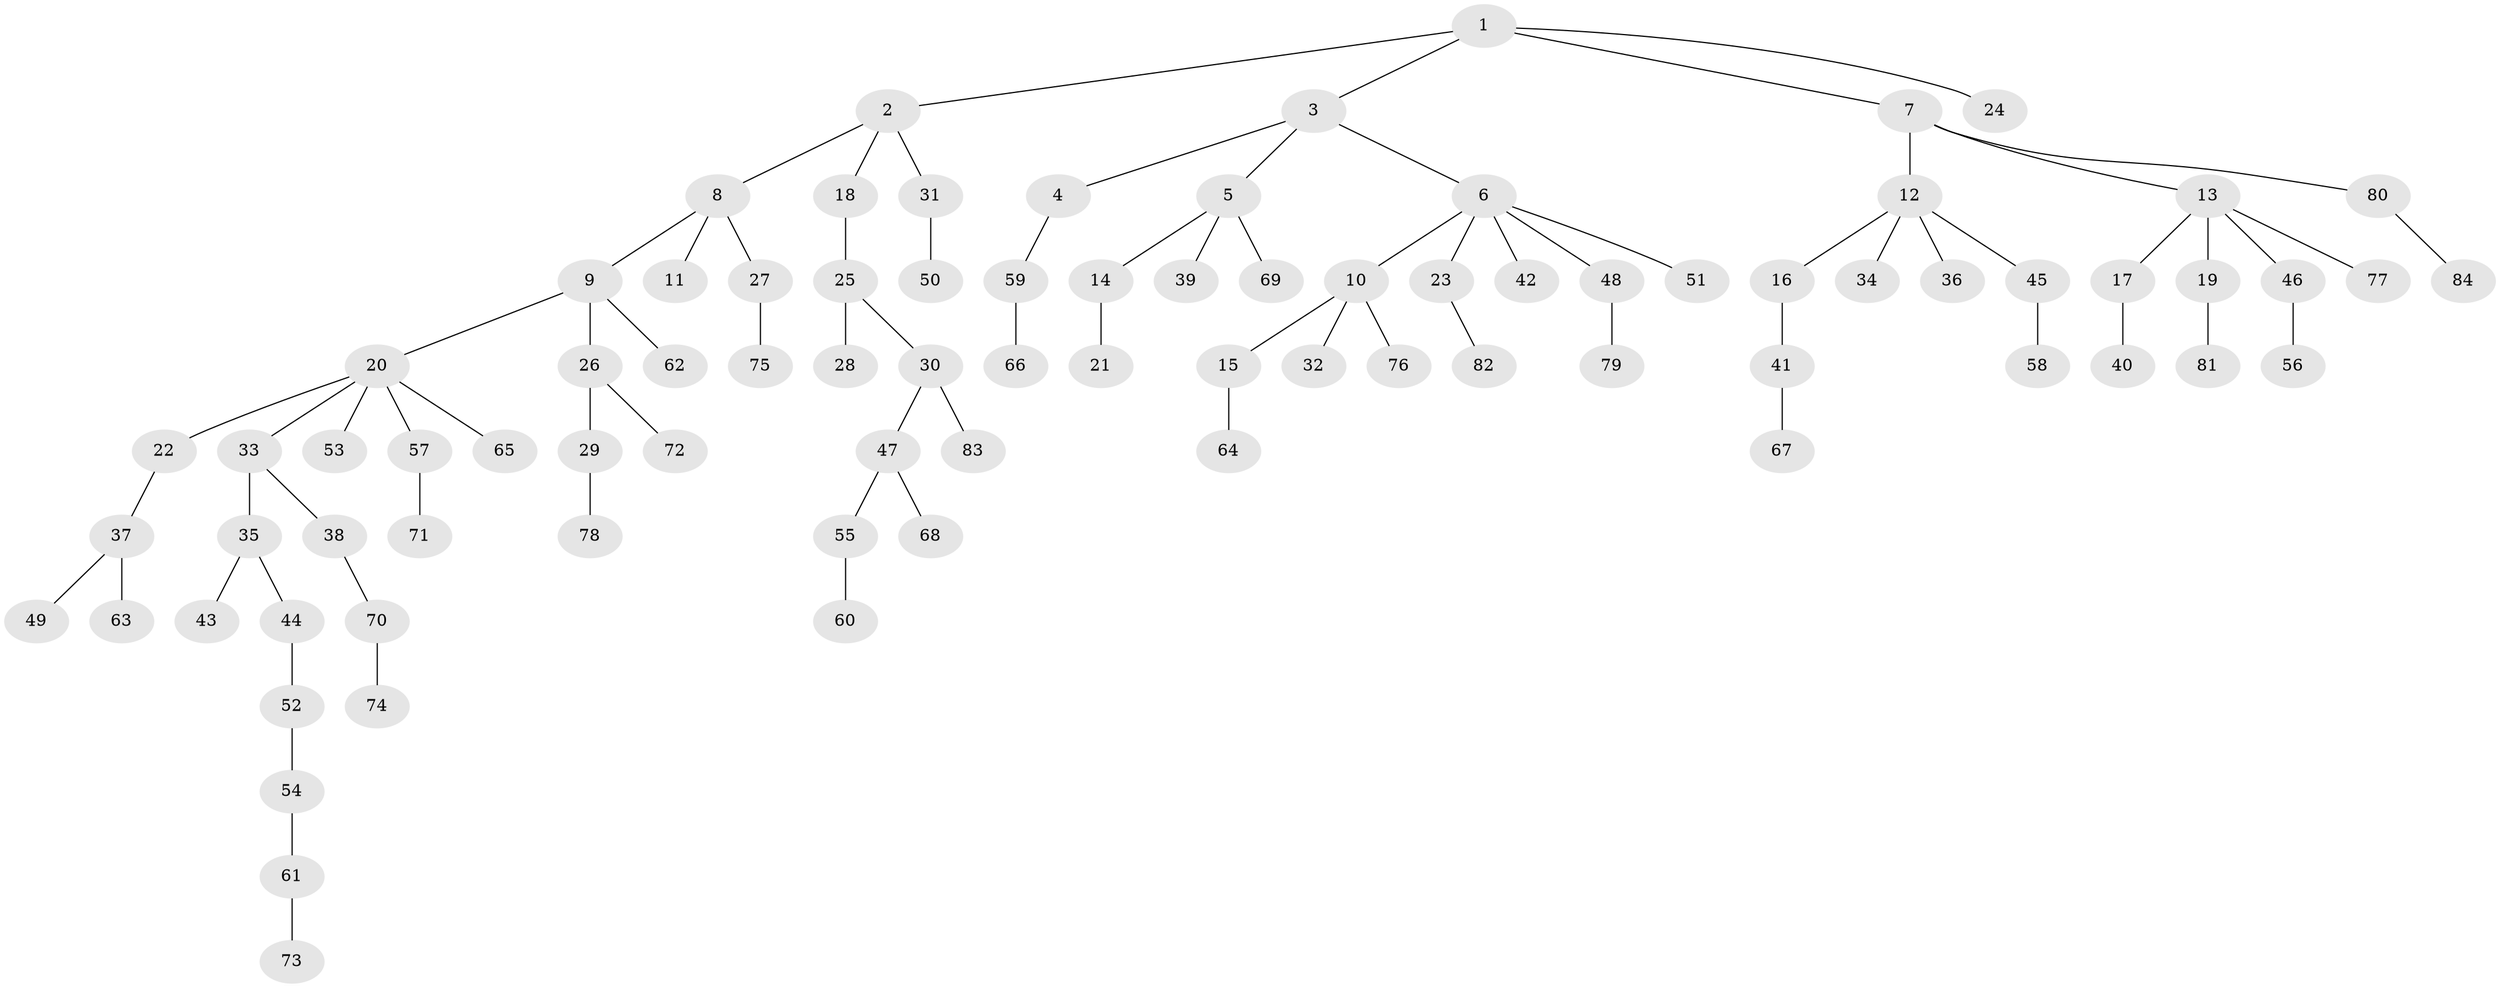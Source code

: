 // coarse degree distribution, {6: 0.07017543859649122, 4: 0.07017543859649122, 2: 0.19298245614035087, 3: 0.03508771929824561, 1: 0.5964912280701754, 5: 0.03508771929824561}
// Generated by graph-tools (version 1.1) at 2025/52/02/27/25 19:52:11]
// undirected, 84 vertices, 83 edges
graph export_dot {
graph [start="1"]
  node [color=gray90,style=filled];
  1;
  2;
  3;
  4;
  5;
  6;
  7;
  8;
  9;
  10;
  11;
  12;
  13;
  14;
  15;
  16;
  17;
  18;
  19;
  20;
  21;
  22;
  23;
  24;
  25;
  26;
  27;
  28;
  29;
  30;
  31;
  32;
  33;
  34;
  35;
  36;
  37;
  38;
  39;
  40;
  41;
  42;
  43;
  44;
  45;
  46;
  47;
  48;
  49;
  50;
  51;
  52;
  53;
  54;
  55;
  56;
  57;
  58;
  59;
  60;
  61;
  62;
  63;
  64;
  65;
  66;
  67;
  68;
  69;
  70;
  71;
  72;
  73;
  74;
  75;
  76;
  77;
  78;
  79;
  80;
  81;
  82;
  83;
  84;
  1 -- 2;
  1 -- 3;
  1 -- 7;
  1 -- 24;
  2 -- 8;
  2 -- 18;
  2 -- 31;
  3 -- 4;
  3 -- 5;
  3 -- 6;
  4 -- 59;
  5 -- 14;
  5 -- 39;
  5 -- 69;
  6 -- 10;
  6 -- 23;
  6 -- 42;
  6 -- 48;
  6 -- 51;
  7 -- 12;
  7 -- 13;
  7 -- 80;
  8 -- 9;
  8 -- 11;
  8 -- 27;
  9 -- 20;
  9 -- 26;
  9 -- 62;
  10 -- 15;
  10 -- 32;
  10 -- 76;
  12 -- 16;
  12 -- 34;
  12 -- 36;
  12 -- 45;
  13 -- 17;
  13 -- 19;
  13 -- 46;
  13 -- 77;
  14 -- 21;
  15 -- 64;
  16 -- 41;
  17 -- 40;
  18 -- 25;
  19 -- 81;
  20 -- 22;
  20 -- 33;
  20 -- 53;
  20 -- 57;
  20 -- 65;
  22 -- 37;
  23 -- 82;
  25 -- 28;
  25 -- 30;
  26 -- 29;
  26 -- 72;
  27 -- 75;
  29 -- 78;
  30 -- 47;
  30 -- 83;
  31 -- 50;
  33 -- 35;
  33 -- 38;
  35 -- 43;
  35 -- 44;
  37 -- 49;
  37 -- 63;
  38 -- 70;
  41 -- 67;
  44 -- 52;
  45 -- 58;
  46 -- 56;
  47 -- 55;
  47 -- 68;
  48 -- 79;
  52 -- 54;
  54 -- 61;
  55 -- 60;
  57 -- 71;
  59 -- 66;
  61 -- 73;
  70 -- 74;
  80 -- 84;
}
